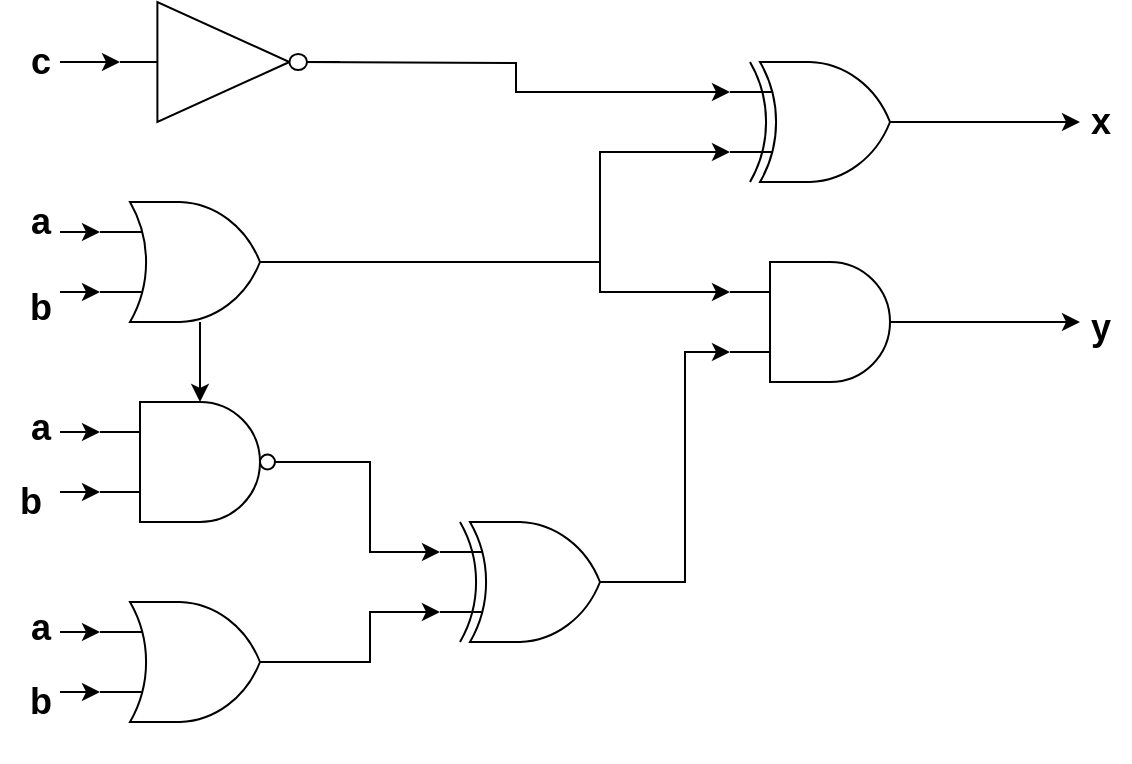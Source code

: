 <mxfile version="26.0.10">
  <diagram name="Page-1" id="ZJYH8G3emOic3lKEY6I5">
    <mxGraphModel dx="880" dy="523" grid="1" gridSize="10" guides="1" tooltips="1" connect="1" arrows="1" fold="1" page="1" pageScale="1" pageWidth="850" pageHeight="1100" math="0" shadow="0">
      <root>
        <mxCell id="0" />
        <mxCell id="1" parent="0" />
        <mxCell id="SOf3jm5EqjEyuExQz-sH-18" style="edgeStyle=orthogonalEdgeStyle;rounded=0;orthogonalLoop=1;jettySize=auto;html=1;exitX=1;exitY=0.5;exitDx=0;exitDy=0;exitPerimeter=0;" parent="1" source="SOf3jm5EqjEyuExQz-sH-9" edge="1">
          <mxGeometry relative="1" as="geometry">
            <mxPoint x="550" y="90" as="targetPoint" />
          </mxGeometry>
        </mxCell>
        <mxCell id="SOf3jm5EqjEyuExQz-sH-9" value="" style="verticalLabelPosition=bottom;shadow=0;dashed=0;align=center;html=1;verticalAlign=top;shape=mxgraph.electrical.logic_gates.logic_gate;operation=xor;" parent="1" vertex="1">
          <mxGeometry x="375" y="60" width="100" height="60" as="geometry" />
        </mxCell>
        <mxCell id="SOf3jm5EqjEyuExQz-sH-10" value="" style="verticalLabelPosition=bottom;shadow=0;dashed=0;align=center;html=1;verticalAlign=top;shape=mxgraph.electrical.logic_gates.logic_gate;operation=xor;" parent="1" vertex="1">
          <mxGeometry x="230" y="290" width="100" height="60" as="geometry" />
        </mxCell>
        <mxCell id="SOf3jm5EqjEyuExQz-sH-11" style="edgeStyle=orthogonalEdgeStyle;rounded=0;orthogonalLoop=1;jettySize=auto;html=1;exitX=1;exitY=0.5;exitDx=0;exitDy=0;entryX=0;entryY=0.25;entryDx=0;entryDy=0;entryPerimeter=0;" parent="1" target="SOf3jm5EqjEyuExQz-sH-9" edge="1">
          <mxGeometry relative="1" as="geometry">
            <mxPoint x="160" y="60" as="sourcePoint" />
          </mxGeometry>
        </mxCell>
        <mxCell id="SOf3jm5EqjEyuExQz-sH-19" style="edgeStyle=orthogonalEdgeStyle;rounded=0;orthogonalLoop=1;jettySize=auto;html=1;exitX=1;exitY=0.5;exitDx=0;exitDy=0;exitPerimeter=0;entryX=0;entryY=0.75;entryDx=0;entryDy=0;entryPerimeter=0;" parent="1" source="SOf3jm5EqjEyuExQz-sH-13" target="SOf3jm5EqjEyuExQz-sH-9" edge="1">
          <mxGeometry relative="1" as="geometry">
            <mxPoint x="370" y="110" as="targetPoint" />
            <Array as="points">
              <mxPoint x="310" y="160" />
              <mxPoint x="310" y="105" />
            </Array>
          </mxGeometry>
        </mxCell>
        <mxCell id="SOf3jm5EqjEyuExQz-sH-25" style="edgeStyle=orthogonalEdgeStyle;rounded=0;orthogonalLoop=1;jettySize=auto;html=1;exitX=0;exitY=0.25;exitDx=0;exitDy=0;exitPerimeter=0;entryX=0;entryY=0.25;entryDx=0;entryDy=0;entryPerimeter=0;" parent="1" target="SOf3jm5EqjEyuExQz-sH-13" edge="1">
          <mxGeometry relative="1" as="geometry">
            <mxPoint x="50" y="145" as="sourcePoint" />
            <Array as="points">
              <mxPoint x="40" y="145" />
              <mxPoint x="40" y="145" />
            </Array>
          </mxGeometry>
        </mxCell>
        <mxCell id="SOf3jm5EqjEyuExQz-sH-26" style="edgeStyle=orthogonalEdgeStyle;rounded=0;orthogonalLoop=1;jettySize=auto;html=1;exitX=0;exitY=0.75;exitDx=0;exitDy=0;exitPerimeter=0;entryX=0;entryY=0.75;entryDx=0;entryDy=0;entryPerimeter=0;" parent="1" target="SOf3jm5EqjEyuExQz-sH-13" edge="1">
          <mxGeometry relative="1" as="geometry">
            <mxPoint x="50" y="175" as="sourcePoint" />
            <Array as="points">
              <mxPoint x="40" y="175" />
              <mxPoint x="40" y="175" />
            </Array>
          </mxGeometry>
        </mxCell>
        <mxCell id="SOf3jm5EqjEyuExQz-sH-48" value="" style="edgeStyle=orthogonalEdgeStyle;rounded=0;orthogonalLoop=1;jettySize=auto;html=1;" parent="1" source="SOf3jm5EqjEyuExQz-sH-13" target="SOf3jm5EqjEyuExQz-sH-16" edge="1">
          <mxGeometry relative="1" as="geometry" />
        </mxCell>
        <mxCell id="SOf3jm5EqjEyuExQz-sH-13" value="" style="verticalLabelPosition=bottom;shadow=0;dashed=0;align=center;html=1;verticalAlign=top;shape=mxgraph.electrical.logic_gates.logic_gate;operation=or;" parent="1" vertex="1">
          <mxGeometry x="60" y="130" width="100" height="60" as="geometry" />
        </mxCell>
        <mxCell id="SOf3jm5EqjEyuExQz-sH-24" style="edgeStyle=orthogonalEdgeStyle;rounded=0;orthogonalLoop=1;jettySize=auto;html=1;exitX=0;exitY=0.5;exitDx=0;exitDy=0;exitPerimeter=0;entryX=0;entryY=0.5;entryDx=0;entryDy=0;entryPerimeter=0;" parent="1" target="SOf3jm5EqjEyuExQz-sH-14" edge="1">
          <mxGeometry relative="1" as="geometry">
            <mxPoint x="60" y="60" as="sourcePoint" />
            <Array as="points">
              <mxPoint x="40" y="60" />
              <mxPoint x="40" y="60" />
            </Array>
          </mxGeometry>
        </mxCell>
        <mxCell id="SOf3jm5EqjEyuExQz-sH-14" value="" style="verticalLabelPosition=bottom;shadow=0;dashed=0;align=center;html=1;verticalAlign=top;shape=mxgraph.electrical.logic_gates.inverter_2" parent="1" vertex="1">
          <mxGeometry x="70" y="30" width="110" height="60" as="geometry" />
        </mxCell>
        <mxCell id="SOf3jm5EqjEyuExQz-sH-31" style="edgeStyle=orthogonalEdgeStyle;rounded=0;orthogonalLoop=1;jettySize=auto;html=1;exitX=0;exitY=0.25;exitDx=0;exitDy=0;exitPerimeter=0;entryX=0;entryY=0.25;entryDx=0;entryDy=0;entryPerimeter=0;" parent="1" target="SOf3jm5EqjEyuExQz-sH-15" edge="1">
          <mxGeometry relative="1" as="geometry">
            <mxPoint x="50" y="345" as="sourcePoint" />
            <Array as="points">
              <mxPoint x="40" y="345" />
              <mxPoint x="40" y="345" />
            </Array>
          </mxGeometry>
        </mxCell>
        <mxCell id="SOf3jm5EqjEyuExQz-sH-32" style="edgeStyle=orthogonalEdgeStyle;rounded=0;orthogonalLoop=1;jettySize=auto;html=1;exitX=0;exitY=0.75;exitDx=0;exitDy=0;exitPerimeter=0;entryX=0;entryY=0.75;entryDx=0;entryDy=0;entryPerimeter=0;" parent="1" target="SOf3jm5EqjEyuExQz-sH-15" edge="1">
          <mxGeometry relative="1" as="geometry">
            <mxPoint x="50" y="375" as="sourcePoint" />
            <Array as="points">
              <mxPoint x="40" y="375" />
              <mxPoint x="40" y="375" />
            </Array>
          </mxGeometry>
        </mxCell>
        <mxCell id="SOf3jm5EqjEyuExQz-sH-15" value="" style="verticalLabelPosition=bottom;shadow=0;dashed=0;align=center;html=1;verticalAlign=top;shape=mxgraph.electrical.logic_gates.logic_gate;operation=or;" parent="1" vertex="1">
          <mxGeometry x="60" y="330" width="100" height="60" as="geometry" />
        </mxCell>
        <mxCell id="SOf3jm5EqjEyuExQz-sH-29" style="edgeStyle=orthogonalEdgeStyle;rounded=0;orthogonalLoop=1;jettySize=auto;html=1;exitX=0;exitY=0.25;exitDx=0;exitDy=0;exitPerimeter=0;entryX=0;entryY=0.25;entryDx=0;entryDy=0;entryPerimeter=0;" parent="1" target="SOf3jm5EqjEyuExQz-sH-16" edge="1">
          <mxGeometry relative="1" as="geometry">
            <mxPoint x="50" y="245" as="sourcePoint" />
            <Array as="points">
              <mxPoint x="40" y="245" />
              <mxPoint x="40" y="245" />
            </Array>
          </mxGeometry>
        </mxCell>
        <mxCell id="SOf3jm5EqjEyuExQz-sH-30" style="edgeStyle=orthogonalEdgeStyle;rounded=0;orthogonalLoop=1;jettySize=auto;html=1;exitX=0;exitY=0.75;exitDx=0;exitDy=0;exitPerimeter=0;entryX=0;entryY=0.75;entryDx=0;entryDy=0;entryPerimeter=0;" parent="1" target="SOf3jm5EqjEyuExQz-sH-16" edge="1">
          <mxGeometry relative="1" as="geometry">
            <mxPoint x="50" y="275" as="sourcePoint" />
            <Array as="points">
              <mxPoint x="40" y="275" />
              <mxPoint x="40" y="275" />
            </Array>
          </mxGeometry>
        </mxCell>
        <mxCell id="SOf3jm5EqjEyuExQz-sH-16" value="" style="verticalLabelPosition=bottom;shadow=0;dashed=0;align=center;html=1;verticalAlign=top;shape=mxgraph.electrical.logic_gates.logic_gate;operation=and;negating=1;negSize=0.15;" parent="1" vertex="1">
          <mxGeometry x="60" y="230" width="100" height="60" as="geometry" />
        </mxCell>
        <mxCell id="SOf3jm5EqjEyuExQz-sH-20" style="edgeStyle=orthogonalEdgeStyle;rounded=0;orthogonalLoop=1;jettySize=auto;html=1;exitX=0;exitY=0.25;exitDx=0;exitDy=0;exitPerimeter=0;entryX=0;entryY=0.25;entryDx=0;entryDy=0;entryPerimeter=0;" parent="1" target="SOf3jm5EqjEyuExQz-sH-17" edge="1">
          <mxGeometry relative="1" as="geometry">
            <mxPoint x="310" y="160" as="sourcePoint" />
            <Array as="points">
              <mxPoint x="310" y="175" />
            </Array>
          </mxGeometry>
        </mxCell>
        <mxCell id="SOf3jm5EqjEyuExQz-sH-34" style="edgeStyle=orthogonalEdgeStyle;rounded=0;orthogonalLoop=1;jettySize=auto;html=1;exitX=1;exitY=0.5;exitDx=0;exitDy=0;exitPerimeter=0;" parent="1" source="SOf3jm5EqjEyuExQz-sH-17" edge="1">
          <mxGeometry relative="1" as="geometry">
            <mxPoint x="550" y="190" as="targetPoint" />
          </mxGeometry>
        </mxCell>
        <mxCell id="SOf3jm5EqjEyuExQz-sH-17" value="" style="verticalLabelPosition=bottom;shadow=0;dashed=0;align=center;html=1;verticalAlign=top;shape=mxgraph.electrical.logic_gates.logic_gate;operation=and;" parent="1" vertex="1">
          <mxGeometry x="375" y="160" width="100" height="60" as="geometry" />
        </mxCell>
        <mxCell id="SOf3jm5EqjEyuExQz-sH-21" style="edgeStyle=orthogonalEdgeStyle;rounded=0;orthogonalLoop=1;jettySize=auto;html=1;exitX=1;exitY=0.5;exitDx=0;exitDy=0;exitPerimeter=0;entryX=0;entryY=0.75;entryDx=0;entryDy=0;entryPerimeter=0;" parent="1" source="SOf3jm5EqjEyuExQz-sH-10" target="SOf3jm5EqjEyuExQz-sH-17" edge="1">
          <mxGeometry relative="1" as="geometry" />
        </mxCell>
        <mxCell id="SOf3jm5EqjEyuExQz-sH-22" style="edgeStyle=orthogonalEdgeStyle;rounded=0;orthogonalLoop=1;jettySize=auto;html=1;exitX=1;exitY=0.5;exitDx=0;exitDy=0;exitPerimeter=0;entryX=0;entryY=0.25;entryDx=0;entryDy=0;entryPerimeter=0;" parent="1" source="SOf3jm5EqjEyuExQz-sH-16" target="SOf3jm5EqjEyuExQz-sH-10" edge="1">
          <mxGeometry relative="1" as="geometry" />
        </mxCell>
        <mxCell id="SOf3jm5EqjEyuExQz-sH-23" style="edgeStyle=orthogonalEdgeStyle;rounded=0;orthogonalLoop=1;jettySize=auto;html=1;exitX=1;exitY=0.5;exitDx=0;exitDy=0;exitPerimeter=0;entryX=0;entryY=0.75;entryDx=0;entryDy=0;entryPerimeter=0;" parent="1" source="SOf3jm5EqjEyuExQz-sH-15" target="SOf3jm5EqjEyuExQz-sH-10" edge="1">
          <mxGeometry relative="1" as="geometry" />
        </mxCell>
        <mxCell id="SOf3jm5EqjEyuExQz-sH-36" value="&lt;h2&gt;c&lt;/h2&gt;" style="text;html=1;align=center;verticalAlign=middle;resizable=0;points=[];autosize=1;strokeColor=none;fillColor=none;" parent="1" vertex="1">
          <mxGeometry x="15" y="30" width="30" height="60" as="geometry" />
        </mxCell>
        <mxCell id="SOf3jm5EqjEyuExQz-sH-37" value="&lt;h2&gt;a&lt;/h2&gt;" style="text;html=1;align=center;verticalAlign=middle;resizable=0;points=[];autosize=1;strokeColor=none;fillColor=none;" parent="1" vertex="1">
          <mxGeometry x="15" y="110" width="30" height="60" as="geometry" />
        </mxCell>
        <mxCell id="SOf3jm5EqjEyuExQz-sH-38" value="&lt;h2&gt;b&lt;/h2&gt;" style="text;html=1;align=center;verticalAlign=middle;resizable=0;points=[];autosize=1;strokeColor=none;fillColor=none;" parent="1" vertex="1">
          <mxGeometry x="15" y="153" width="30" height="60" as="geometry" />
        </mxCell>
        <mxCell id="SOf3jm5EqjEyuExQz-sH-43" value="&lt;h2&gt;a&lt;/h2&gt;" style="text;html=1;align=center;verticalAlign=middle;resizable=0;points=[];autosize=1;strokeColor=none;fillColor=none;" parent="1" vertex="1">
          <mxGeometry x="15" y="213" width="30" height="60" as="geometry" />
        </mxCell>
        <mxCell id="SOf3jm5EqjEyuExQz-sH-45" value="&lt;h2&gt;b&lt;/h2&gt;" style="text;html=1;align=center;verticalAlign=middle;resizable=0;points=[];autosize=1;strokeColor=none;fillColor=none;" parent="1" vertex="1">
          <mxGeometry x="10" y="250" width="30" height="60" as="geometry" />
        </mxCell>
        <mxCell id="SOf3jm5EqjEyuExQz-sH-46" value="&lt;h2&gt;a&lt;/h2&gt;" style="text;html=1;align=center;verticalAlign=middle;resizable=0;points=[];autosize=1;strokeColor=none;fillColor=none;" parent="1" vertex="1">
          <mxGeometry x="15" y="313" width="30" height="60" as="geometry" />
        </mxCell>
        <mxCell id="SOf3jm5EqjEyuExQz-sH-47" value="&lt;h2&gt;b&lt;/h2&gt;" style="text;html=1;align=center;verticalAlign=middle;resizable=0;points=[];autosize=1;strokeColor=none;fillColor=none;" parent="1" vertex="1">
          <mxGeometry x="15" y="350" width="30" height="60" as="geometry" />
        </mxCell>
        <mxCell id="SOf3jm5EqjEyuExQz-sH-49" value="&lt;h2&gt;x&lt;/h2&gt;" style="text;html=1;align=center;verticalAlign=middle;resizable=0;points=[];autosize=1;strokeColor=none;fillColor=none;" parent="1" vertex="1">
          <mxGeometry x="545" y="60" width="30" height="60" as="geometry" />
        </mxCell>
        <mxCell id="SOf3jm5EqjEyuExQz-sH-50" value="&lt;h2&gt;y&lt;/h2&gt;" style="text;html=1;align=center;verticalAlign=middle;resizable=0;points=[];autosize=1;strokeColor=none;fillColor=none;" parent="1" vertex="1">
          <mxGeometry x="545" y="163" width="30" height="60" as="geometry" />
        </mxCell>
      </root>
    </mxGraphModel>
  </diagram>
</mxfile>
